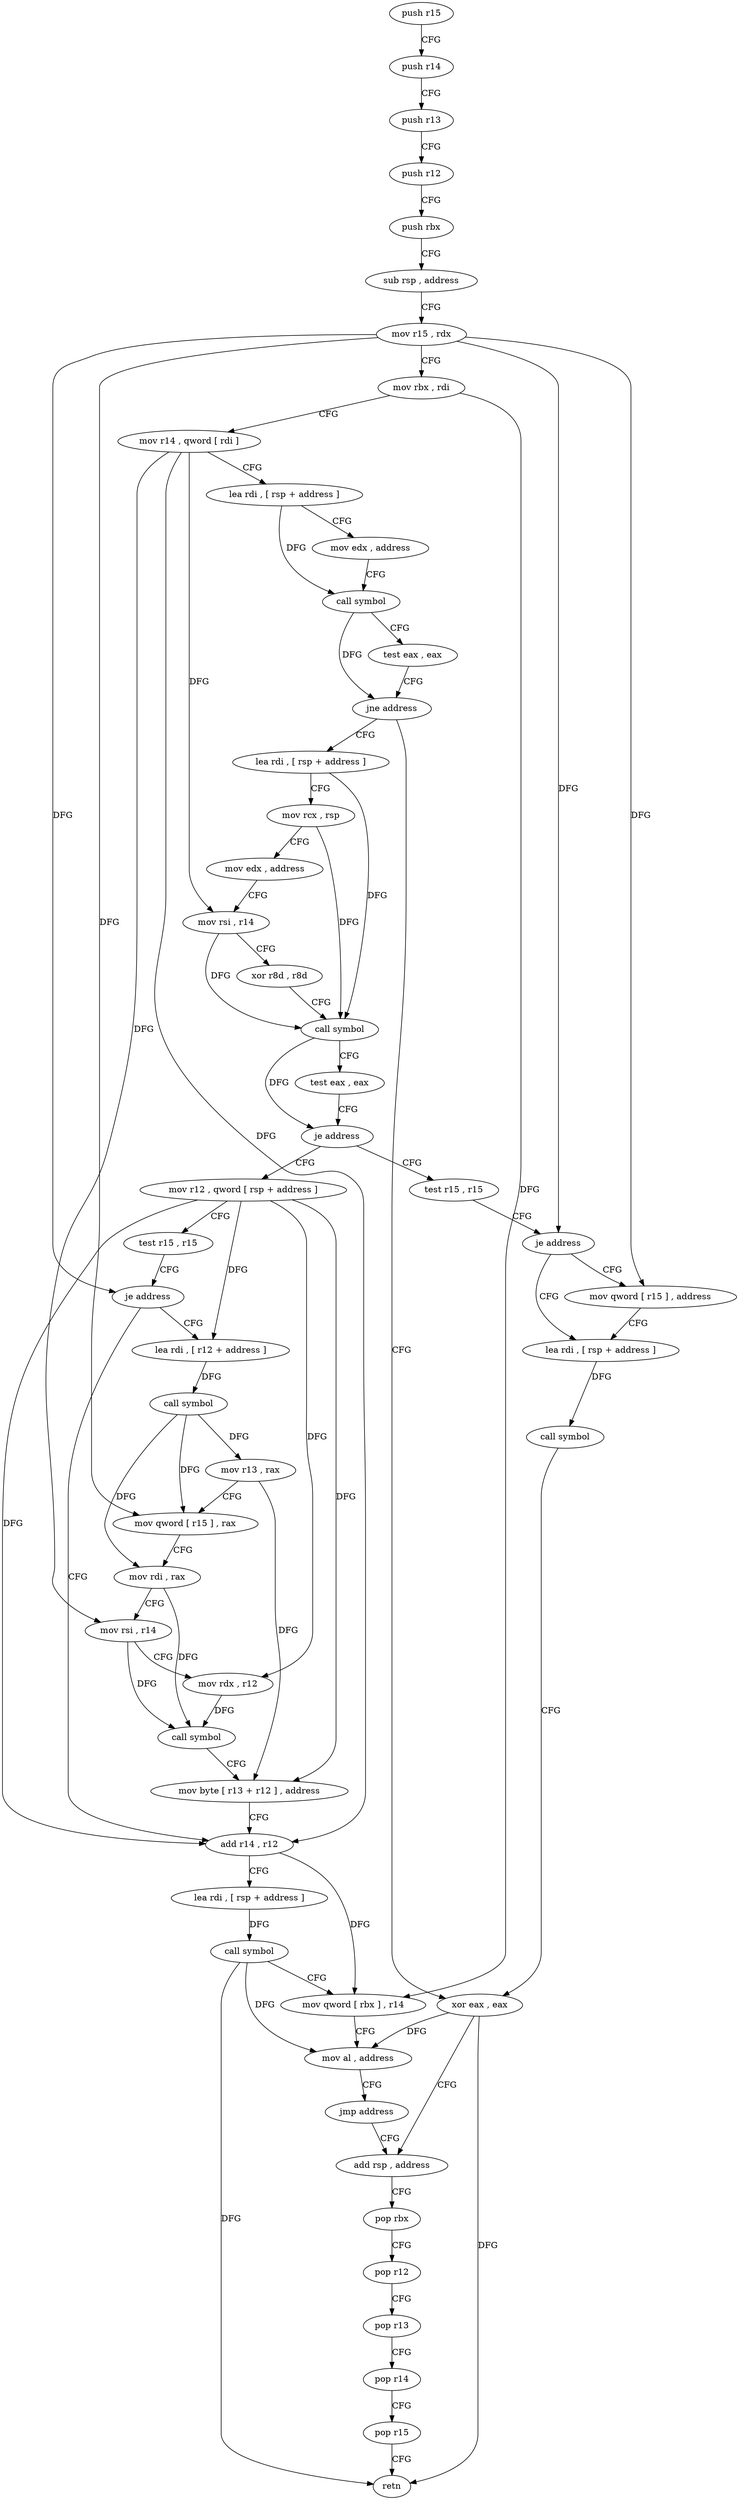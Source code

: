 digraph "func" {
"74704" [label = "push r15" ]
"74706" [label = "push r14" ]
"74708" [label = "push r13" ]
"74710" [label = "push r12" ]
"74712" [label = "push rbx" ]
"74713" [label = "sub rsp , address" ]
"74717" [label = "mov r15 , rdx" ]
"74720" [label = "mov rbx , rdi" ]
"74723" [label = "mov r14 , qword [ rdi ]" ]
"74726" [label = "lea rdi , [ rsp + address ]" ]
"74731" [label = "mov edx , address" ]
"74736" [label = "call symbol" ]
"74741" [label = "test eax , eax" ]
"74743" [label = "jne address" ]
"74795" [label = "xor eax , eax" ]
"74745" [label = "lea rdi , [ rsp + address ]" ]
"74797" [label = "add rsp , address" ]
"74750" [label = "mov rcx , rsp" ]
"74753" [label = "mov edx , address" ]
"74758" [label = "mov rsi , r14" ]
"74761" [label = "xor r8d , r8d" ]
"74764" [label = "call symbol" ]
"74769" [label = "test eax , eax" ]
"74771" [label = "je address" ]
"74811" [label = "mov r12 , qword [ rsp + address ]" ]
"74773" [label = "test r15 , r15" ]
"74816" [label = "test r15 , r15" ]
"74819" [label = "je address" ]
"74857" [label = "add r14 , r12" ]
"74821" [label = "lea rdi , [ r12 + address ]" ]
"74776" [label = "je address" ]
"74785" [label = "lea rdi , [ rsp + address ]" ]
"74778" [label = "mov qword [ r15 ] , address" ]
"74860" [label = "lea rdi , [ rsp + address ]" ]
"74865" [label = "call symbol" ]
"74870" [label = "mov qword [ rbx ] , r14" ]
"74873" [label = "mov al , address" ]
"74875" [label = "jmp address" ]
"74826" [label = "call symbol" ]
"74831" [label = "mov r13 , rax" ]
"74834" [label = "mov qword [ r15 ] , rax" ]
"74837" [label = "mov rdi , rax" ]
"74840" [label = "mov rsi , r14" ]
"74843" [label = "mov rdx , r12" ]
"74846" [label = "call symbol" ]
"74851" [label = "mov byte [ r13 + r12 ] , address" ]
"74790" [label = "call symbol" ]
"74801" [label = "pop rbx" ]
"74802" [label = "pop r12" ]
"74804" [label = "pop r13" ]
"74806" [label = "pop r14" ]
"74808" [label = "pop r15" ]
"74810" [label = "retn" ]
"74704" -> "74706" [ label = "CFG" ]
"74706" -> "74708" [ label = "CFG" ]
"74708" -> "74710" [ label = "CFG" ]
"74710" -> "74712" [ label = "CFG" ]
"74712" -> "74713" [ label = "CFG" ]
"74713" -> "74717" [ label = "CFG" ]
"74717" -> "74720" [ label = "CFG" ]
"74717" -> "74819" [ label = "DFG" ]
"74717" -> "74776" [ label = "DFG" ]
"74717" -> "74834" [ label = "DFG" ]
"74717" -> "74778" [ label = "DFG" ]
"74720" -> "74723" [ label = "CFG" ]
"74720" -> "74870" [ label = "DFG" ]
"74723" -> "74726" [ label = "CFG" ]
"74723" -> "74758" [ label = "DFG" ]
"74723" -> "74857" [ label = "DFG" ]
"74723" -> "74840" [ label = "DFG" ]
"74726" -> "74731" [ label = "CFG" ]
"74726" -> "74736" [ label = "DFG" ]
"74731" -> "74736" [ label = "CFG" ]
"74736" -> "74741" [ label = "CFG" ]
"74736" -> "74743" [ label = "DFG" ]
"74741" -> "74743" [ label = "CFG" ]
"74743" -> "74795" [ label = "CFG" ]
"74743" -> "74745" [ label = "CFG" ]
"74795" -> "74797" [ label = "CFG" ]
"74795" -> "74810" [ label = "DFG" ]
"74795" -> "74873" [ label = "DFG" ]
"74745" -> "74750" [ label = "CFG" ]
"74745" -> "74764" [ label = "DFG" ]
"74797" -> "74801" [ label = "CFG" ]
"74750" -> "74753" [ label = "CFG" ]
"74750" -> "74764" [ label = "DFG" ]
"74753" -> "74758" [ label = "CFG" ]
"74758" -> "74761" [ label = "CFG" ]
"74758" -> "74764" [ label = "DFG" ]
"74761" -> "74764" [ label = "CFG" ]
"74764" -> "74769" [ label = "CFG" ]
"74764" -> "74771" [ label = "DFG" ]
"74769" -> "74771" [ label = "CFG" ]
"74771" -> "74811" [ label = "CFG" ]
"74771" -> "74773" [ label = "CFG" ]
"74811" -> "74816" [ label = "CFG" ]
"74811" -> "74857" [ label = "DFG" ]
"74811" -> "74821" [ label = "DFG" ]
"74811" -> "74843" [ label = "DFG" ]
"74811" -> "74851" [ label = "DFG" ]
"74773" -> "74776" [ label = "CFG" ]
"74816" -> "74819" [ label = "CFG" ]
"74819" -> "74857" [ label = "CFG" ]
"74819" -> "74821" [ label = "CFG" ]
"74857" -> "74860" [ label = "CFG" ]
"74857" -> "74870" [ label = "DFG" ]
"74821" -> "74826" [ label = "DFG" ]
"74776" -> "74785" [ label = "CFG" ]
"74776" -> "74778" [ label = "CFG" ]
"74785" -> "74790" [ label = "DFG" ]
"74778" -> "74785" [ label = "CFG" ]
"74860" -> "74865" [ label = "DFG" ]
"74865" -> "74870" [ label = "CFG" ]
"74865" -> "74810" [ label = "DFG" ]
"74865" -> "74873" [ label = "DFG" ]
"74870" -> "74873" [ label = "CFG" ]
"74873" -> "74875" [ label = "CFG" ]
"74875" -> "74797" [ label = "CFG" ]
"74826" -> "74831" [ label = "DFG" ]
"74826" -> "74834" [ label = "DFG" ]
"74826" -> "74837" [ label = "DFG" ]
"74831" -> "74834" [ label = "CFG" ]
"74831" -> "74851" [ label = "DFG" ]
"74834" -> "74837" [ label = "CFG" ]
"74837" -> "74840" [ label = "CFG" ]
"74837" -> "74846" [ label = "DFG" ]
"74840" -> "74843" [ label = "CFG" ]
"74840" -> "74846" [ label = "DFG" ]
"74843" -> "74846" [ label = "DFG" ]
"74846" -> "74851" [ label = "CFG" ]
"74851" -> "74857" [ label = "CFG" ]
"74790" -> "74795" [ label = "CFG" ]
"74801" -> "74802" [ label = "CFG" ]
"74802" -> "74804" [ label = "CFG" ]
"74804" -> "74806" [ label = "CFG" ]
"74806" -> "74808" [ label = "CFG" ]
"74808" -> "74810" [ label = "CFG" ]
}
